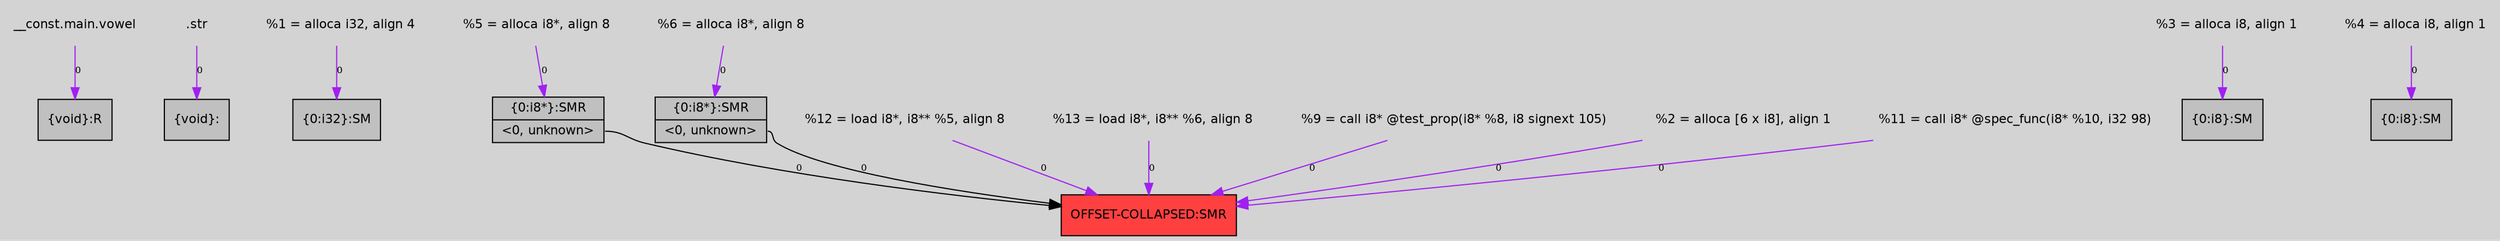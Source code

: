 //note that this graph was generated by linking the test-code with the spec, rather than not linking and defining a spec file as a command line argument

digraph unnamed {
	graph [center=true, ratio=true, bgcolor=lightgray, fontname=Helvetica];
	node  [fontname=Helvetica, fontsize=11];

	Node0x3640350 [shape=record,fillcolor=gray, style=filled,label="{\{void\}:R}"];
	Node0x363fb00 [shape=record,fillcolor=gray, style=filled,label="{\{void\}:}"];
	Node0x3640000 [shape=record,fillcolor=gray, style=filled,label="{\{0:i32\}:SM}"];
	Node0x36400c0 [shape=record,fillcolor=brown1, style=filled,label="{OFFSET-COLLAPSED:SMR}"];
	Node0x3640480 [shape=record,fillcolor=gray, style=filled,label="{\{0:i8\}:SM}"];
	Node0x36405d0 [shape=record,fillcolor=gray, style=filled,label="{\{0:i8\}:SM}"];
	Node0x36406b0 [shape=record,fillcolor=gray, style=filled,label="{\{0:i8*\}:SMR|{<s0>\<0, unknown\>}}"];
	Node0x3640790 [shape=record,fillcolor=gray, style=filled,label="{\{0:i8*\}:SMR|{<s0>\<0, unknown\>}}"];
	Node0x3624608 [shape=plaintext, label ="  %12 = load i8*, i8** %5, align 8"];
	Node0x3624608 -> Node0x36400c0[arrowtail=tee,label="0",fontsize=8,color=purple];
	Node0x3624668 [shape=plaintext, label ="  %13 = load i8*, i8** %6, align 8"];
	Node0x3624668 -> Node0x36400c0[arrowtail=tee,label="0",fontsize=8,color=purple];
	Node0x3623528 [shape=plaintext, label ="  %6 = alloca i8*, align 8"];
	Node0x3623528 -> Node0x3640790[arrowtail=tee,label="0",fontsize=8,color=purple];
	Node0x36242d8 [shape=plaintext, label ="  %9 = call i8* @test_prop(i8* %8, i8 signext 105)"];
	Node0x36242d8 -> Node0x36400c0[arrowtail=tee,label="0",fontsize=8,color=purple];
	Node0x36234c8 [shape=plaintext, label ="  %5 = alloca i8*, align 8"];
	Node0x36234c8 -> Node0x36406b0[arrowtail=tee,label="0",fontsize=8,color=purple];
	Node0x3621508 [shape=plaintext, label =".str"];
	Node0x3621508 -> Node0x363fb00[arrowtail=tee,label="0",fontsize=8,color=purple];
	Node0x3623418 [shape=plaintext, label ="  %4 = alloca i8, align 1"];
	Node0x3623418 -> Node0x36405d0[arrowtail=tee,label="0",fontsize=8,color=purple];
	Node0x36233b8 [shape=plaintext, label ="  %3 = alloca i8, align 1"];
	Node0x36233b8 -> Node0x3640480[arrowtail=tee,label="0",fontsize=8,color=purple];
	Node0x3620af8 [shape=plaintext, label ="__const.main.vowel"];
	Node0x3620af8 -> Node0x3640350[arrowtail=tee,label="0",fontsize=8,color=purple];
	Node0x3623328 [shape=plaintext, label ="  %2 = alloca [6 x i8], align 1"];
	Node0x3623328 -> Node0x36400c0[arrowtail=tee,label="0",fontsize=8,color=purple];
	Node0x36244c8 [shape=plaintext, label ="  %11 = call i8* @spec_func(i8* %10, i32 98)"];
	Node0x36244c8 -> Node0x36400c0[arrowtail=tee,label="0",fontsize=8,color=purple];
	Node0x36232a8 [shape=plaintext, label ="  %1 = alloca i32, align 4"];
	Node0x36232a8 -> Node0x3640000[arrowtail=tee,label="0",fontsize=8,color=purple];
	Node0x36406b0:s0 -> Node0x36400c0[arrowtail=tee,label="0",fontsize=8];
	Node0x3640790:s0 -> Node0x36400c0[arrowtail=tee,label="0",fontsize=8];
}
